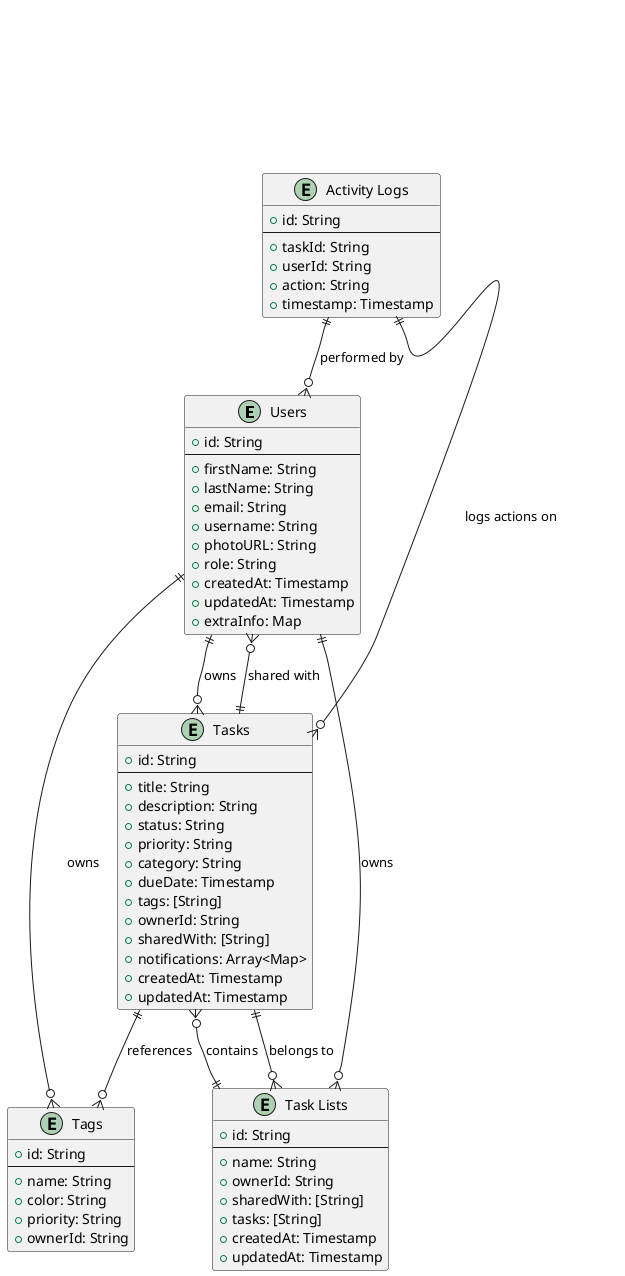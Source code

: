 @startuml

' Entity Definitions
entity "Users" as Users {
  + id: String
  --
  + firstName: String
  + lastName: String
  + email: String
  + username: String
  + photoURL: String
  + role: String
  + createdAt: Timestamp
  + updatedAt: Timestamp
  + extraInfo: Map
}

entity "Tasks" as Tasks {
  + id: String
  --
  + title: String
  + description: String
  + status: String
  + priority: String
  + category: String
  + dueDate: Timestamp
  + tags: [String]
  + ownerId: String
  + sharedWith: [String]
  + notifications: Array<Map>
  + createdAt: Timestamp
  + updatedAt: Timestamp
}

entity "Tags" as Tags {
  + id: String
  --
  + name: String
  + color: String
  + priority: String
  + ownerId: String
}

entity "Task Lists" as TaskLists {
  + id: String
  --
  + name: String
  + ownerId: String
  + sharedWith: [String]
  + tasks: [String]
  + createdAt: Timestamp
  + updatedAt: Timestamp
}

entity "Activity Logs" as ActivityLogs {
  + id: String
  --
  + taskId: String
  + userId: String
  + action: String
  + timestamp: Timestamp
}

' Relationships
Users ||--o{ Tasks : "owns"
Users ||--o{ Tags : "owns"
Users ||--o{ TaskLists : "owns"
Tasks ||--o{ Tags : "references"
Tasks ||--o{ TaskLists : "belongs to"
Tasks ||--o{ Users : "shared with"
TaskLists ||--o{ Tasks : "contains"
ActivityLogs ||--o{ Tasks : "logs actions on"
ActivityLogs ||--o{ Users : "performed by"

@enduml